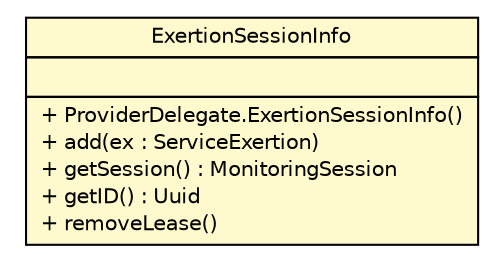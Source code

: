 #!/usr/local/bin/dot
#
# Class diagram 
# Generated by UMLGraph version R5_6 (http://www.umlgraph.org/)
#

digraph G {
	edge [fontname="Helvetica",fontsize=10,labelfontname="Helvetica",labelfontsize=10];
	node [fontname="Helvetica",fontsize=10,shape=plaintext];
	nodesep=0.25;
	ranksep=0.5;
	// sorcer.core.provider.ProviderDelegate.ExertionSessionInfo
	c254565 [label=<<table title="sorcer.core.provider.ProviderDelegate.ExertionSessionInfo" border="0" cellborder="1" cellspacing="0" cellpadding="2" port="p" bgcolor="lemonChiffon" href="./ProviderDelegate.ExertionSessionInfo.html">
		<tr><td><table border="0" cellspacing="0" cellpadding="1">
<tr><td align="center" balign="center"> ExertionSessionInfo </td></tr>
		</table></td></tr>
		<tr><td><table border="0" cellspacing="0" cellpadding="1">
<tr><td align="left" balign="left">  </td></tr>
		</table></td></tr>
		<tr><td><table border="0" cellspacing="0" cellpadding="1">
<tr><td align="left" balign="left"> + ProviderDelegate.ExertionSessionInfo() </td></tr>
<tr><td align="left" balign="left"> + add(ex : ServiceExertion) </td></tr>
<tr><td align="left" balign="left"> + getSession() : MonitoringSession </td></tr>
<tr><td align="left" balign="left"> + getID() : Uuid </td></tr>
<tr><td align="left" balign="left"> + removeLease() </td></tr>
		</table></td></tr>
		</table>>, URL="./ProviderDelegate.ExertionSessionInfo.html", fontname="Helvetica", fontcolor="black", fontsize=10.0];
}

